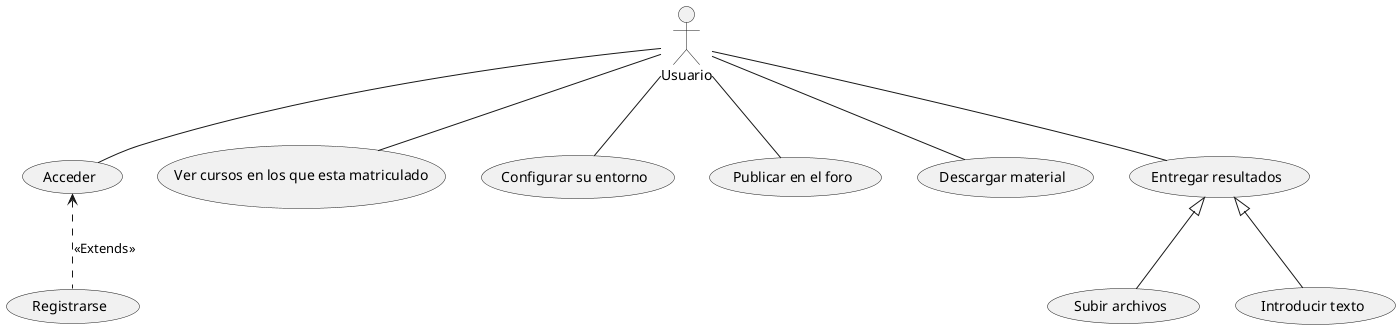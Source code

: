 @startuml Ejercicio 4

:Usuario:
Usuario -- (Acceder)
(Acceder) <.. (Registrarse):<<Extends>>
Usuario -- (Ver cursos en los que esta matriculado)
Usuario -- (Configurar su entorno)
Usuario -- (Publicar en el foro)
Usuario -- (Descargar material)
Usuario -- (Entregar resultados)
(Entregar resultados) <|-- (Subir archivos)
(Entregar resultados) <|-- (Introducir texto)

@enduml